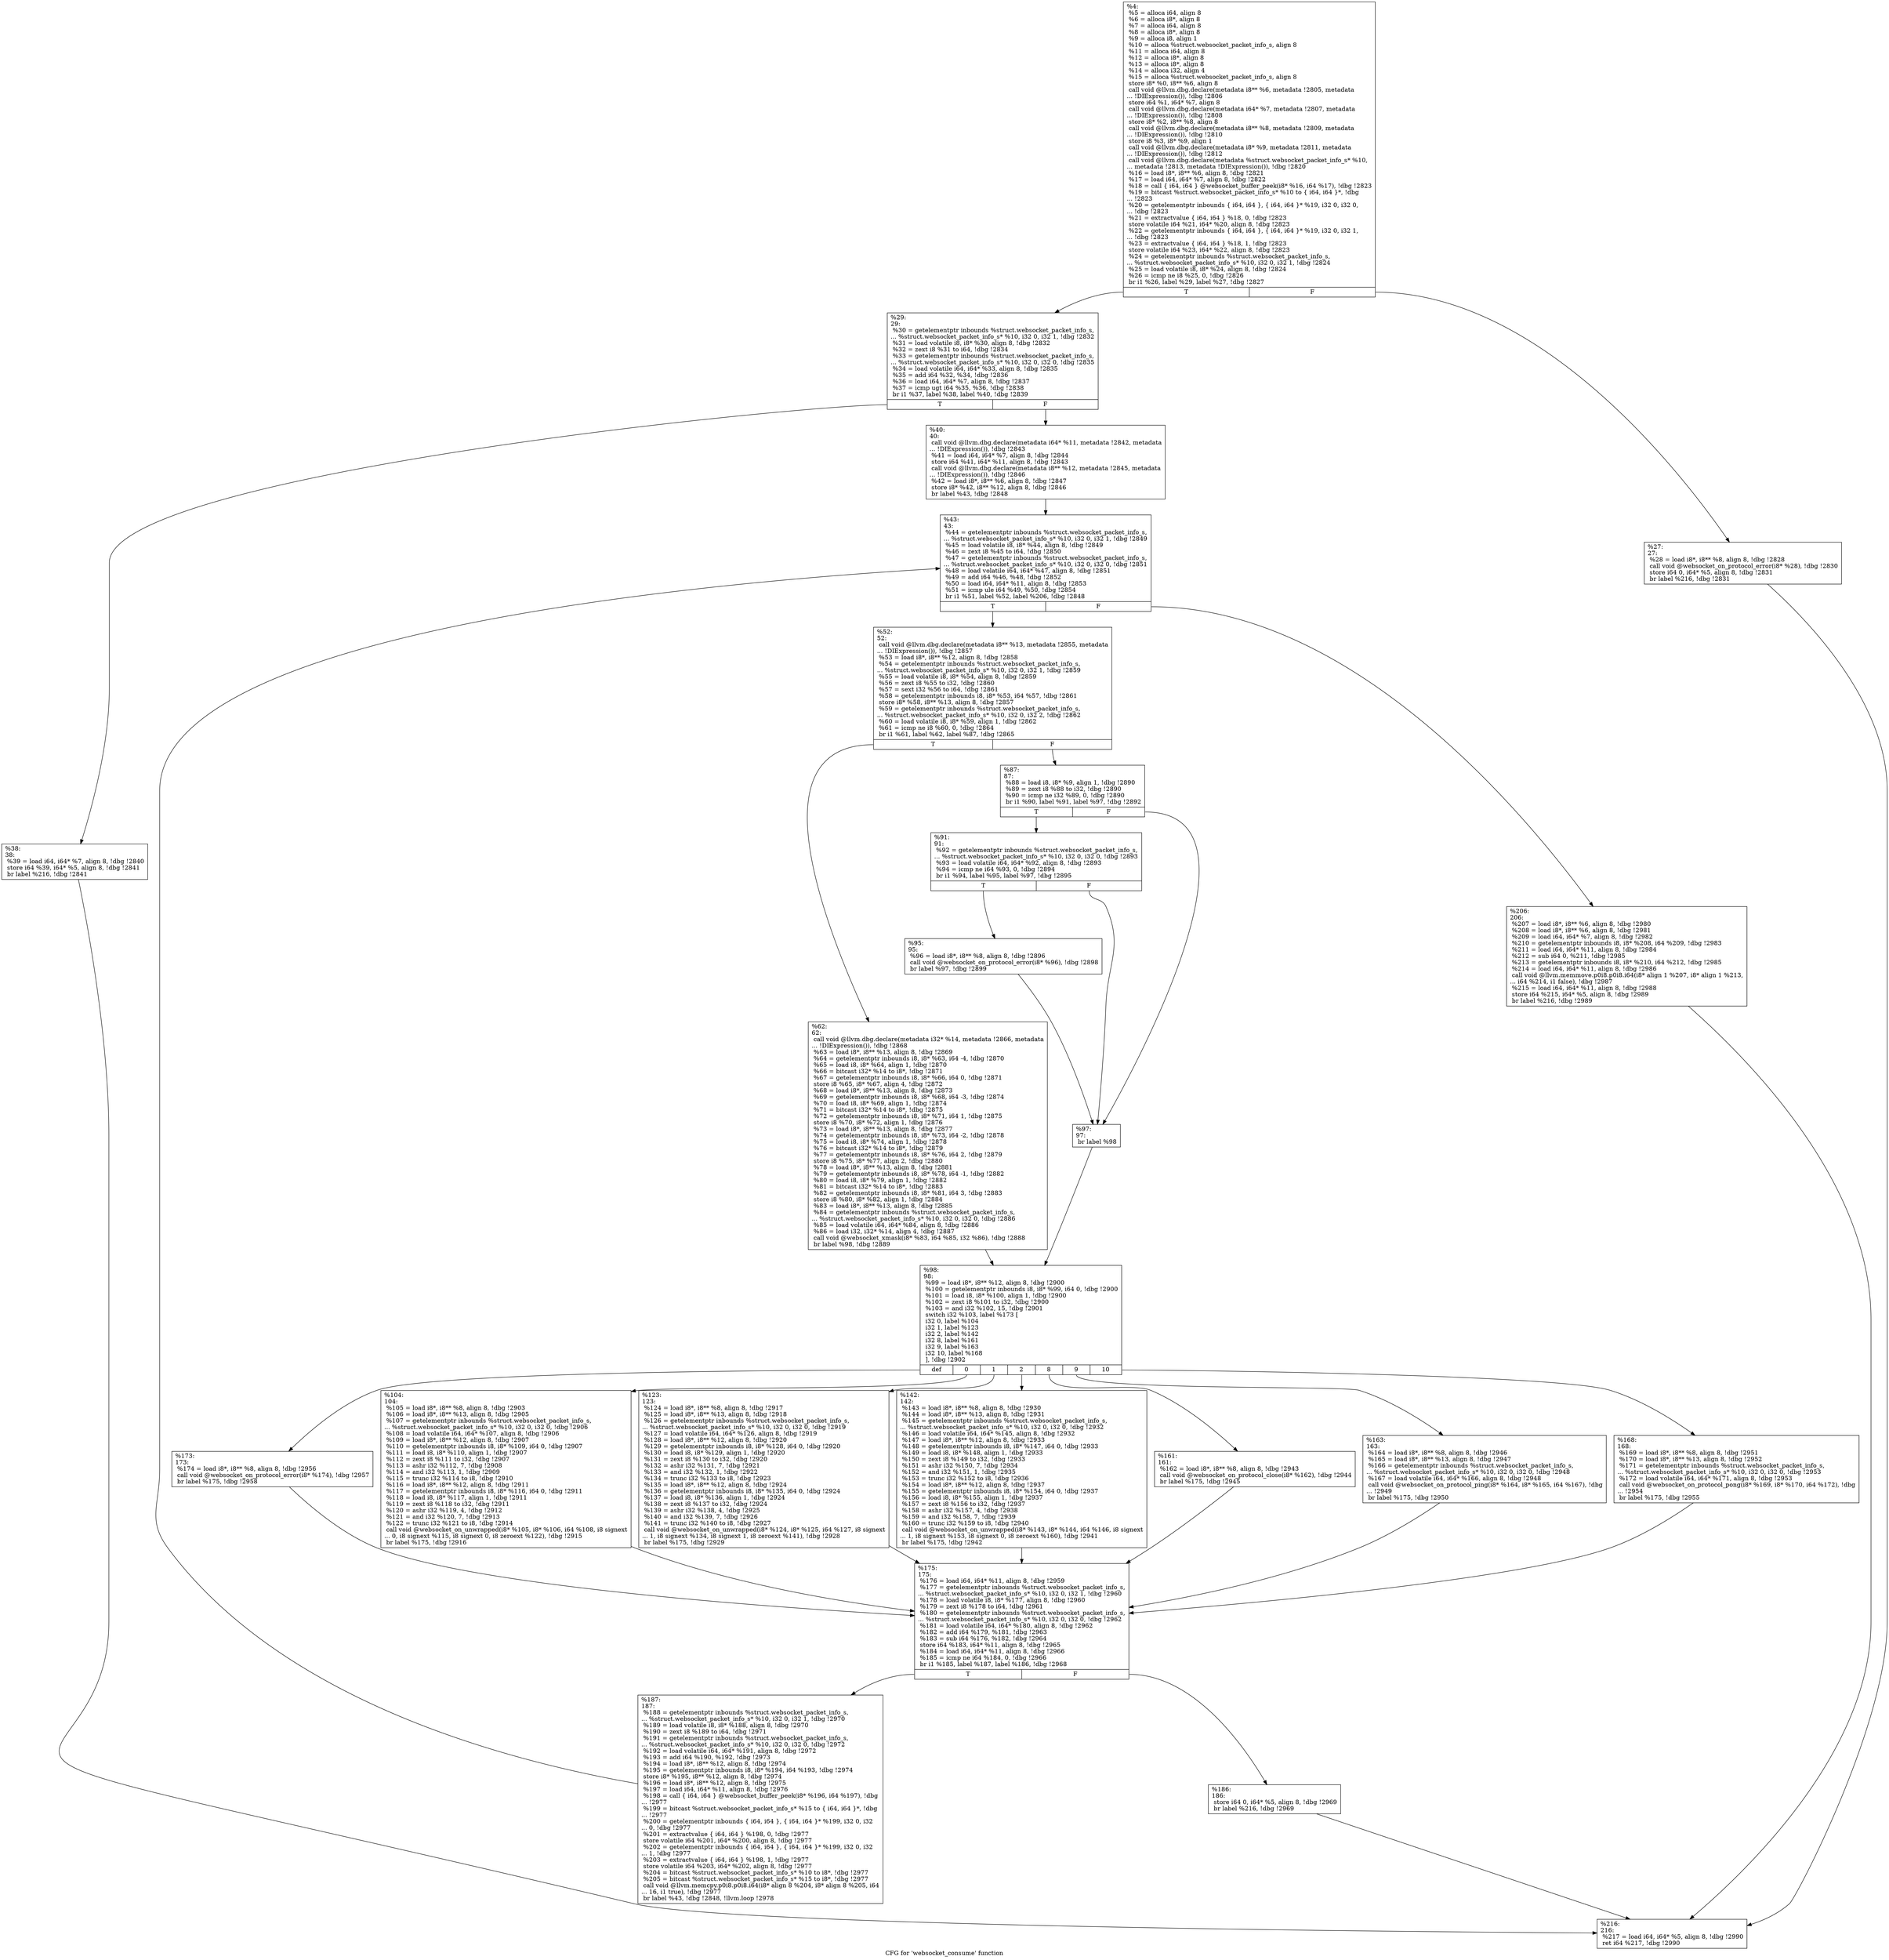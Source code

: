 digraph "CFG for 'websocket_consume' function" {
	label="CFG for 'websocket_consume' function";

	Node0x5568525a3980 [shape=record,label="{%4:\l  %5 = alloca i64, align 8\l  %6 = alloca i8*, align 8\l  %7 = alloca i64, align 8\l  %8 = alloca i8*, align 8\l  %9 = alloca i8, align 1\l  %10 = alloca %struct.websocket_packet_info_s, align 8\l  %11 = alloca i64, align 8\l  %12 = alloca i8*, align 8\l  %13 = alloca i8*, align 8\l  %14 = alloca i32, align 4\l  %15 = alloca %struct.websocket_packet_info_s, align 8\l  store i8* %0, i8** %6, align 8\l  call void @llvm.dbg.declare(metadata i8** %6, metadata !2805, metadata\l... !DIExpression()), !dbg !2806\l  store i64 %1, i64* %7, align 8\l  call void @llvm.dbg.declare(metadata i64* %7, metadata !2807, metadata\l... !DIExpression()), !dbg !2808\l  store i8* %2, i8** %8, align 8\l  call void @llvm.dbg.declare(metadata i8** %8, metadata !2809, metadata\l... !DIExpression()), !dbg !2810\l  store i8 %3, i8* %9, align 1\l  call void @llvm.dbg.declare(metadata i8* %9, metadata !2811, metadata\l... !DIExpression()), !dbg !2812\l  call void @llvm.dbg.declare(metadata %struct.websocket_packet_info_s* %10,\l... metadata !2813, metadata !DIExpression()), !dbg !2820\l  %16 = load i8*, i8** %6, align 8, !dbg !2821\l  %17 = load i64, i64* %7, align 8, !dbg !2822\l  %18 = call \{ i64, i64 \} @websocket_buffer_peek(i8* %16, i64 %17), !dbg !2823\l  %19 = bitcast %struct.websocket_packet_info_s* %10 to \{ i64, i64 \}*, !dbg\l... !2823\l  %20 = getelementptr inbounds \{ i64, i64 \}, \{ i64, i64 \}* %19, i32 0, i32 0,\l... !dbg !2823\l  %21 = extractvalue \{ i64, i64 \} %18, 0, !dbg !2823\l  store volatile i64 %21, i64* %20, align 8, !dbg !2823\l  %22 = getelementptr inbounds \{ i64, i64 \}, \{ i64, i64 \}* %19, i32 0, i32 1,\l... !dbg !2823\l  %23 = extractvalue \{ i64, i64 \} %18, 1, !dbg !2823\l  store volatile i64 %23, i64* %22, align 8, !dbg !2823\l  %24 = getelementptr inbounds %struct.websocket_packet_info_s,\l... %struct.websocket_packet_info_s* %10, i32 0, i32 1, !dbg !2824\l  %25 = load volatile i8, i8* %24, align 8, !dbg !2824\l  %26 = icmp ne i8 %25, 0, !dbg !2826\l  br i1 %26, label %29, label %27, !dbg !2827\l|{<s0>T|<s1>F}}"];
	Node0x5568525a3980:s0 -> Node0x5568525a4ac0;
	Node0x5568525a3980:s1 -> Node0x5568525a4a70;
	Node0x5568525a4a70 [shape=record,label="{%27:\l27:                                               \l  %28 = load i8*, i8** %8, align 8, !dbg !2828\l  call void @websocket_on_protocol_error(i8* %28), !dbg !2830\l  store i64 0, i64* %5, align 8, !dbg !2831\l  br label %216, !dbg !2831\l}"];
	Node0x5568525a4a70 -> Node0x5568525a51a0;
	Node0x5568525a4ac0 [shape=record,label="{%29:\l29:                                               \l  %30 = getelementptr inbounds %struct.websocket_packet_info_s,\l... %struct.websocket_packet_info_s* %10, i32 0, i32 1, !dbg !2832\l  %31 = load volatile i8, i8* %30, align 8, !dbg !2832\l  %32 = zext i8 %31 to i64, !dbg !2834\l  %33 = getelementptr inbounds %struct.websocket_packet_info_s,\l... %struct.websocket_packet_info_s* %10, i32 0, i32 0, !dbg !2835\l  %34 = load volatile i64, i64* %33, align 8, !dbg !2835\l  %35 = add i64 %32, %34, !dbg !2836\l  %36 = load i64, i64* %7, align 8, !dbg !2837\l  %37 = icmp ugt i64 %35, %36, !dbg !2838\l  br i1 %37, label %38, label %40, !dbg !2839\l|{<s0>T|<s1>F}}"];
	Node0x5568525a4ac0:s0 -> Node0x5568525a4b10;
	Node0x5568525a4ac0:s1 -> Node0x5568525a4b60;
	Node0x5568525a4b10 [shape=record,label="{%38:\l38:                                               \l  %39 = load i64, i64* %7, align 8, !dbg !2840\l  store i64 %39, i64* %5, align 8, !dbg !2841\l  br label %216, !dbg !2841\l}"];
	Node0x5568525a4b10 -> Node0x5568525a51a0;
	Node0x5568525a4b60 [shape=record,label="{%40:\l40:                                               \l  call void @llvm.dbg.declare(metadata i64* %11, metadata !2842, metadata\l... !DIExpression()), !dbg !2843\l  %41 = load i64, i64* %7, align 8, !dbg !2844\l  store i64 %41, i64* %11, align 8, !dbg !2843\l  call void @llvm.dbg.declare(metadata i8** %12, metadata !2845, metadata\l... !DIExpression()), !dbg !2846\l  %42 = load i8*, i8** %6, align 8, !dbg !2847\l  store i8* %42, i8** %12, align 8, !dbg !2846\l  br label %43, !dbg !2848\l}"];
	Node0x5568525a4b60 -> Node0x5568525a4bb0;
	Node0x5568525a4bb0 [shape=record,label="{%43:\l43:                                               \l  %44 = getelementptr inbounds %struct.websocket_packet_info_s,\l... %struct.websocket_packet_info_s* %10, i32 0, i32 1, !dbg !2849\l  %45 = load volatile i8, i8* %44, align 8, !dbg !2849\l  %46 = zext i8 %45 to i64, !dbg !2850\l  %47 = getelementptr inbounds %struct.websocket_packet_info_s,\l... %struct.websocket_packet_info_s* %10, i32 0, i32 0, !dbg !2851\l  %48 = load volatile i64, i64* %47, align 8, !dbg !2851\l  %49 = add i64 %46, %48, !dbg !2852\l  %50 = load i64, i64* %11, align 8, !dbg !2853\l  %51 = icmp ule i64 %49, %50, !dbg !2854\l  br i1 %51, label %52, label %206, !dbg !2848\l|{<s0>T|<s1>F}}"];
	Node0x5568525a4bb0:s0 -> Node0x5568525a4c00;
	Node0x5568525a4bb0:s1 -> Node0x5568525a5150;
	Node0x5568525a4c00 [shape=record,label="{%52:\l52:                                               \l  call void @llvm.dbg.declare(metadata i8** %13, metadata !2855, metadata\l... !DIExpression()), !dbg !2857\l  %53 = load i8*, i8** %12, align 8, !dbg !2858\l  %54 = getelementptr inbounds %struct.websocket_packet_info_s,\l... %struct.websocket_packet_info_s* %10, i32 0, i32 1, !dbg !2859\l  %55 = load volatile i8, i8* %54, align 8, !dbg !2859\l  %56 = zext i8 %55 to i32, !dbg !2860\l  %57 = sext i32 %56 to i64, !dbg !2861\l  %58 = getelementptr inbounds i8, i8* %53, i64 %57, !dbg !2861\l  store i8* %58, i8** %13, align 8, !dbg !2857\l  %59 = getelementptr inbounds %struct.websocket_packet_info_s,\l... %struct.websocket_packet_info_s* %10, i32 0, i32 2, !dbg !2862\l  %60 = load volatile i8, i8* %59, align 1, !dbg !2862\l  %61 = icmp ne i8 %60, 0, !dbg !2864\l  br i1 %61, label %62, label %87, !dbg !2865\l|{<s0>T|<s1>F}}"];
	Node0x5568525a4c00:s0 -> Node0x5568525a4c50;
	Node0x5568525a4c00:s1 -> Node0x5568525a4ca0;
	Node0x5568525a4c50 [shape=record,label="{%62:\l62:                                               \l  call void @llvm.dbg.declare(metadata i32* %14, metadata !2866, metadata\l... !DIExpression()), !dbg !2868\l  %63 = load i8*, i8** %13, align 8, !dbg !2869\l  %64 = getelementptr inbounds i8, i8* %63, i64 -4, !dbg !2870\l  %65 = load i8, i8* %64, align 1, !dbg !2870\l  %66 = bitcast i32* %14 to i8*, !dbg !2871\l  %67 = getelementptr inbounds i8, i8* %66, i64 0, !dbg !2871\l  store i8 %65, i8* %67, align 4, !dbg !2872\l  %68 = load i8*, i8** %13, align 8, !dbg !2873\l  %69 = getelementptr inbounds i8, i8* %68, i64 -3, !dbg !2874\l  %70 = load i8, i8* %69, align 1, !dbg !2874\l  %71 = bitcast i32* %14 to i8*, !dbg !2875\l  %72 = getelementptr inbounds i8, i8* %71, i64 1, !dbg !2875\l  store i8 %70, i8* %72, align 1, !dbg !2876\l  %73 = load i8*, i8** %13, align 8, !dbg !2877\l  %74 = getelementptr inbounds i8, i8* %73, i64 -2, !dbg !2878\l  %75 = load i8, i8* %74, align 1, !dbg !2878\l  %76 = bitcast i32* %14 to i8*, !dbg !2879\l  %77 = getelementptr inbounds i8, i8* %76, i64 2, !dbg !2879\l  store i8 %75, i8* %77, align 2, !dbg !2880\l  %78 = load i8*, i8** %13, align 8, !dbg !2881\l  %79 = getelementptr inbounds i8, i8* %78, i64 -1, !dbg !2882\l  %80 = load i8, i8* %79, align 1, !dbg !2882\l  %81 = bitcast i32* %14 to i8*, !dbg !2883\l  %82 = getelementptr inbounds i8, i8* %81, i64 3, !dbg !2883\l  store i8 %80, i8* %82, align 1, !dbg !2884\l  %83 = load i8*, i8** %13, align 8, !dbg !2885\l  %84 = getelementptr inbounds %struct.websocket_packet_info_s,\l... %struct.websocket_packet_info_s* %10, i32 0, i32 0, !dbg !2886\l  %85 = load volatile i64, i64* %84, align 8, !dbg !2886\l  %86 = load i32, i32* %14, align 4, !dbg !2887\l  call void @websocket_xmask(i8* %83, i64 %85, i32 %86), !dbg !2888\l  br label %98, !dbg !2889\l}"];
	Node0x5568525a4c50 -> Node0x5568525a4de0;
	Node0x5568525a4ca0 [shape=record,label="{%87:\l87:                                               \l  %88 = load i8, i8* %9, align 1, !dbg !2890\l  %89 = zext i8 %88 to i32, !dbg !2890\l  %90 = icmp ne i32 %89, 0, !dbg !2890\l  br i1 %90, label %91, label %97, !dbg !2892\l|{<s0>T|<s1>F}}"];
	Node0x5568525a4ca0:s0 -> Node0x5568525a4cf0;
	Node0x5568525a4ca0:s1 -> Node0x5568525a4d90;
	Node0x5568525a4cf0 [shape=record,label="{%91:\l91:                                               \l  %92 = getelementptr inbounds %struct.websocket_packet_info_s,\l... %struct.websocket_packet_info_s* %10, i32 0, i32 0, !dbg !2893\l  %93 = load volatile i64, i64* %92, align 8, !dbg !2893\l  %94 = icmp ne i64 %93, 0, !dbg !2894\l  br i1 %94, label %95, label %97, !dbg !2895\l|{<s0>T|<s1>F}}"];
	Node0x5568525a4cf0:s0 -> Node0x5568525a4d40;
	Node0x5568525a4cf0:s1 -> Node0x5568525a4d90;
	Node0x5568525a4d40 [shape=record,label="{%95:\l95:                                               \l  %96 = load i8*, i8** %8, align 8, !dbg !2896\l  call void @websocket_on_protocol_error(i8* %96), !dbg !2898\l  br label %97, !dbg !2899\l}"];
	Node0x5568525a4d40 -> Node0x5568525a4d90;
	Node0x5568525a4d90 [shape=record,label="{%97:\l97:                                               \l  br label %98\l}"];
	Node0x5568525a4d90 -> Node0x5568525a4de0;
	Node0x5568525a4de0 [shape=record,label="{%98:\l98:                                               \l  %99 = load i8*, i8** %12, align 8, !dbg !2900\l  %100 = getelementptr inbounds i8, i8* %99, i64 0, !dbg !2900\l  %101 = load i8, i8* %100, align 1, !dbg !2900\l  %102 = zext i8 %101 to i32, !dbg !2900\l  %103 = and i32 %102, 15, !dbg !2901\l  switch i32 %103, label %173 [\l    i32 0, label %104\l    i32 1, label %123\l    i32 2, label %142\l    i32 8, label %161\l    i32 9, label %163\l    i32 10, label %168\l  ], !dbg !2902\l|{<s0>def|<s1>0|<s2>1|<s3>2|<s4>8|<s5>9|<s6>10}}"];
	Node0x5568525a4de0:s0 -> Node0x5568525a5010;
	Node0x5568525a4de0:s1 -> Node0x5568525a4e30;
	Node0x5568525a4de0:s2 -> Node0x5568525a4e80;
	Node0x5568525a4de0:s3 -> Node0x5568525a4ed0;
	Node0x5568525a4de0:s4 -> Node0x5568525a4f20;
	Node0x5568525a4de0:s5 -> Node0x5568525a4f70;
	Node0x5568525a4de0:s6 -> Node0x5568525a4fc0;
	Node0x5568525a4e30 [shape=record,label="{%104:\l104:                                              \l  %105 = load i8*, i8** %8, align 8, !dbg !2903\l  %106 = load i8*, i8** %13, align 8, !dbg !2905\l  %107 = getelementptr inbounds %struct.websocket_packet_info_s,\l... %struct.websocket_packet_info_s* %10, i32 0, i32 0, !dbg !2906\l  %108 = load volatile i64, i64* %107, align 8, !dbg !2906\l  %109 = load i8*, i8** %12, align 8, !dbg !2907\l  %110 = getelementptr inbounds i8, i8* %109, i64 0, !dbg !2907\l  %111 = load i8, i8* %110, align 1, !dbg !2907\l  %112 = zext i8 %111 to i32, !dbg !2907\l  %113 = ashr i32 %112, 7, !dbg !2908\l  %114 = and i32 %113, 1, !dbg !2909\l  %115 = trunc i32 %114 to i8, !dbg !2910\l  %116 = load i8*, i8** %12, align 8, !dbg !2911\l  %117 = getelementptr inbounds i8, i8* %116, i64 0, !dbg !2911\l  %118 = load i8, i8* %117, align 1, !dbg !2911\l  %119 = zext i8 %118 to i32, !dbg !2911\l  %120 = ashr i32 %119, 4, !dbg !2912\l  %121 = and i32 %120, 7, !dbg !2913\l  %122 = trunc i32 %121 to i8, !dbg !2914\l  call void @websocket_on_unwrapped(i8* %105, i8* %106, i64 %108, i8 signext\l... 0, i8 signext %115, i8 signext 0, i8 zeroext %122), !dbg !2915\l  br label %175, !dbg !2916\l}"];
	Node0x5568525a4e30 -> Node0x5568525a5060;
	Node0x5568525a4e80 [shape=record,label="{%123:\l123:                                              \l  %124 = load i8*, i8** %8, align 8, !dbg !2917\l  %125 = load i8*, i8** %13, align 8, !dbg !2918\l  %126 = getelementptr inbounds %struct.websocket_packet_info_s,\l... %struct.websocket_packet_info_s* %10, i32 0, i32 0, !dbg !2919\l  %127 = load volatile i64, i64* %126, align 8, !dbg !2919\l  %128 = load i8*, i8** %12, align 8, !dbg !2920\l  %129 = getelementptr inbounds i8, i8* %128, i64 0, !dbg !2920\l  %130 = load i8, i8* %129, align 1, !dbg !2920\l  %131 = zext i8 %130 to i32, !dbg !2920\l  %132 = ashr i32 %131, 7, !dbg !2921\l  %133 = and i32 %132, 1, !dbg !2922\l  %134 = trunc i32 %133 to i8, !dbg !2923\l  %135 = load i8*, i8** %12, align 8, !dbg !2924\l  %136 = getelementptr inbounds i8, i8* %135, i64 0, !dbg !2924\l  %137 = load i8, i8* %136, align 1, !dbg !2924\l  %138 = zext i8 %137 to i32, !dbg !2924\l  %139 = ashr i32 %138, 4, !dbg !2925\l  %140 = and i32 %139, 7, !dbg !2926\l  %141 = trunc i32 %140 to i8, !dbg !2927\l  call void @websocket_on_unwrapped(i8* %124, i8* %125, i64 %127, i8 signext\l... 1, i8 signext %134, i8 signext 1, i8 zeroext %141), !dbg !2928\l  br label %175, !dbg !2929\l}"];
	Node0x5568525a4e80 -> Node0x5568525a5060;
	Node0x5568525a4ed0 [shape=record,label="{%142:\l142:                                              \l  %143 = load i8*, i8** %8, align 8, !dbg !2930\l  %144 = load i8*, i8** %13, align 8, !dbg !2931\l  %145 = getelementptr inbounds %struct.websocket_packet_info_s,\l... %struct.websocket_packet_info_s* %10, i32 0, i32 0, !dbg !2932\l  %146 = load volatile i64, i64* %145, align 8, !dbg !2932\l  %147 = load i8*, i8** %12, align 8, !dbg !2933\l  %148 = getelementptr inbounds i8, i8* %147, i64 0, !dbg !2933\l  %149 = load i8, i8* %148, align 1, !dbg !2933\l  %150 = zext i8 %149 to i32, !dbg !2933\l  %151 = ashr i32 %150, 7, !dbg !2934\l  %152 = and i32 %151, 1, !dbg !2935\l  %153 = trunc i32 %152 to i8, !dbg !2936\l  %154 = load i8*, i8** %12, align 8, !dbg !2937\l  %155 = getelementptr inbounds i8, i8* %154, i64 0, !dbg !2937\l  %156 = load i8, i8* %155, align 1, !dbg !2937\l  %157 = zext i8 %156 to i32, !dbg !2937\l  %158 = ashr i32 %157, 4, !dbg !2938\l  %159 = and i32 %158, 7, !dbg !2939\l  %160 = trunc i32 %159 to i8, !dbg !2940\l  call void @websocket_on_unwrapped(i8* %143, i8* %144, i64 %146, i8 signext\l... 1, i8 signext %153, i8 signext 0, i8 zeroext %160), !dbg !2941\l  br label %175, !dbg !2942\l}"];
	Node0x5568525a4ed0 -> Node0x5568525a5060;
	Node0x5568525a4f20 [shape=record,label="{%161:\l161:                                              \l  %162 = load i8*, i8** %8, align 8, !dbg !2943\l  call void @websocket_on_protocol_close(i8* %162), !dbg !2944\l  br label %175, !dbg !2945\l}"];
	Node0x5568525a4f20 -> Node0x5568525a5060;
	Node0x5568525a4f70 [shape=record,label="{%163:\l163:                                              \l  %164 = load i8*, i8** %8, align 8, !dbg !2946\l  %165 = load i8*, i8** %13, align 8, !dbg !2947\l  %166 = getelementptr inbounds %struct.websocket_packet_info_s,\l... %struct.websocket_packet_info_s* %10, i32 0, i32 0, !dbg !2948\l  %167 = load volatile i64, i64* %166, align 8, !dbg !2948\l  call void @websocket_on_protocol_ping(i8* %164, i8* %165, i64 %167), !dbg\l... !2949\l  br label %175, !dbg !2950\l}"];
	Node0x5568525a4f70 -> Node0x5568525a5060;
	Node0x5568525a4fc0 [shape=record,label="{%168:\l168:                                              \l  %169 = load i8*, i8** %8, align 8, !dbg !2951\l  %170 = load i8*, i8** %13, align 8, !dbg !2952\l  %171 = getelementptr inbounds %struct.websocket_packet_info_s,\l... %struct.websocket_packet_info_s* %10, i32 0, i32 0, !dbg !2953\l  %172 = load volatile i64, i64* %171, align 8, !dbg !2953\l  call void @websocket_on_protocol_pong(i8* %169, i8* %170, i64 %172), !dbg\l... !2954\l  br label %175, !dbg !2955\l}"];
	Node0x5568525a4fc0 -> Node0x5568525a5060;
	Node0x5568525a5010 [shape=record,label="{%173:\l173:                                              \l  %174 = load i8*, i8** %8, align 8, !dbg !2956\l  call void @websocket_on_protocol_error(i8* %174), !dbg !2957\l  br label %175, !dbg !2958\l}"];
	Node0x5568525a5010 -> Node0x5568525a5060;
	Node0x5568525a5060 [shape=record,label="{%175:\l175:                                              \l  %176 = load i64, i64* %11, align 8, !dbg !2959\l  %177 = getelementptr inbounds %struct.websocket_packet_info_s,\l... %struct.websocket_packet_info_s* %10, i32 0, i32 1, !dbg !2960\l  %178 = load volatile i8, i8* %177, align 8, !dbg !2960\l  %179 = zext i8 %178 to i64, !dbg !2961\l  %180 = getelementptr inbounds %struct.websocket_packet_info_s,\l... %struct.websocket_packet_info_s* %10, i32 0, i32 0, !dbg !2962\l  %181 = load volatile i64, i64* %180, align 8, !dbg !2962\l  %182 = add i64 %179, %181, !dbg !2963\l  %183 = sub i64 %176, %182, !dbg !2964\l  store i64 %183, i64* %11, align 8, !dbg !2965\l  %184 = load i64, i64* %11, align 8, !dbg !2966\l  %185 = icmp ne i64 %184, 0, !dbg !2966\l  br i1 %185, label %187, label %186, !dbg !2968\l|{<s0>T|<s1>F}}"];
	Node0x5568525a5060:s0 -> Node0x5568525a5100;
	Node0x5568525a5060:s1 -> Node0x5568525a50b0;
	Node0x5568525a50b0 [shape=record,label="{%186:\l186:                                              \l  store i64 0, i64* %5, align 8, !dbg !2969\l  br label %216, !dbg !2969\l}"];
	Node0x5568525a50b0 -> Node0x5568525a51a0;
	Node0x5568525a5100 [shape=record,label="{%187:\l187:                                              \l  %188 = getelementptr inbounds %struct.websocket_packet_info_s,\l... %struct.websocket_packet_info_s* %10, i32 0, i32 1, !dbg !2970\l  %189 = load volatile i8, i8* %188, align 8, !dbg !2970\l  %190 = zext i8 %189 to i64, !dbg !2971\l  %191 = getelementptr inbounds %struct.websocket_packet_info_s,\l... %struct.websocket_packet_info_s* %10, i32 0, i32 0, !dbg !2972\l  %192 = load volatile i64, i64* %191, align 8, !dbg !2972\l  %193 = add i64 %190, %192, !dbg !2973\l  %194 = load i8*, i8** %12, align 8, !dbg !2974\l  %195 = getelementptr inbounds i8, i8* %194, i64 %193, !dbg !2974\l  store i8* %195, i8** %12, align 8, !dbg !2974\l  %196 = load i8*, i8** %12, align 8, !dbg !2975\l  %197 = load i64, i64* %11, align 8, !dbg !2976\l  %198 = call \{ i64, i64 \} @websocket_buffer_peek(i8* %196, i64 %197), !dbg\l... !2977\l  %199 = bitcast %struct.websocket_packet_info_s* %15 to \{ i64, i64 \}*, !dbg\l... !2977\l  %200 = getelementptr inbounds \{ i64, i64 \}, \{ i64, i64 \}* %199, i32 0, i32\l... 0, !dbg !2977\l  %201 = extractvalue \{ i64, i64 \} %198, 0, !dbg !2977\l  store volatile i64 %201, i64* %200, align 8, !dbg !2977\l  %202 = getelementptr inbounds \{ i64, i64 \}, \{ i64, i64 \}* %199, i32 0, i32\l... 1, !dbg !2977\l  %203 = extractvalue \{ i64, i64 \} %198, 1, !dbg !2977\l  store volatile i64 %203, i64* %202, align 8, !dbg !2977\l  %204 = bitcast %struct.websocket_packet_info_s* %10 to i8*, !dbg !2977\l  %205 = bitcast %struct.websocket_packet_info_s* %15 to i8*, !dbg !2977\l  call void @llvm.memcpy.p0i8.p0i8.i64(i8* align 8 %204, i8* align 8 %205, i64\l... 16, i1 true), !dbg !2977\l  br label %43, !dbg !2848, !llvm.loop !2978\l}"];
	Node0x5568525a5100 -> Node0x5568525a4bb0;
	Node0x5568525a5150 [shape=record,label="{%206:\l206:                                              \l  %207 = load i8*, i8** %6, align 8, !dbg !2980\l  %208 = load i8*, i8** %6, align 8, !dbg !2981\l  %209 = load i64, i64* %7, align 8, !dbg !2982\l  %210 = getelementptr inbounds i8, i8* %208, i64 %209, !dbg !2983\l  %211 = load i64, i64* %11, align 8, !dbg !2984\l  %212 = sub i64 0, %211, !dbg !2985\l  %213 = getelementptr inbounds i8, i8* %210, i64 %212, !dbg !2985\l  %214 = load i64, i64* %11, align 8, !dbg !2986\l  call void @llvm.memmove.p0i8.p0i8.i64(i8* align 1 %207, i8* align 1 %213,\l... i64 %214, i1 false), !dbg !2987\l  %215 = load i64, i64* %11, align 8, !dbg !2988\l  store i64 %215, i64* %5, align 8, !dbg !2989\l  br label %216, !dbg !2989\l}"];
	Node0x5568525a5150 -> Node0x5568525a51a0;
	Node0x5568525a51a0 [shape=record,label="{%216:\l216:                                              \l  %217 = load i64, i64* %5, align 8, !dbg !2990\l  ret i64 %217, !dbg !2990\l}"];
}
